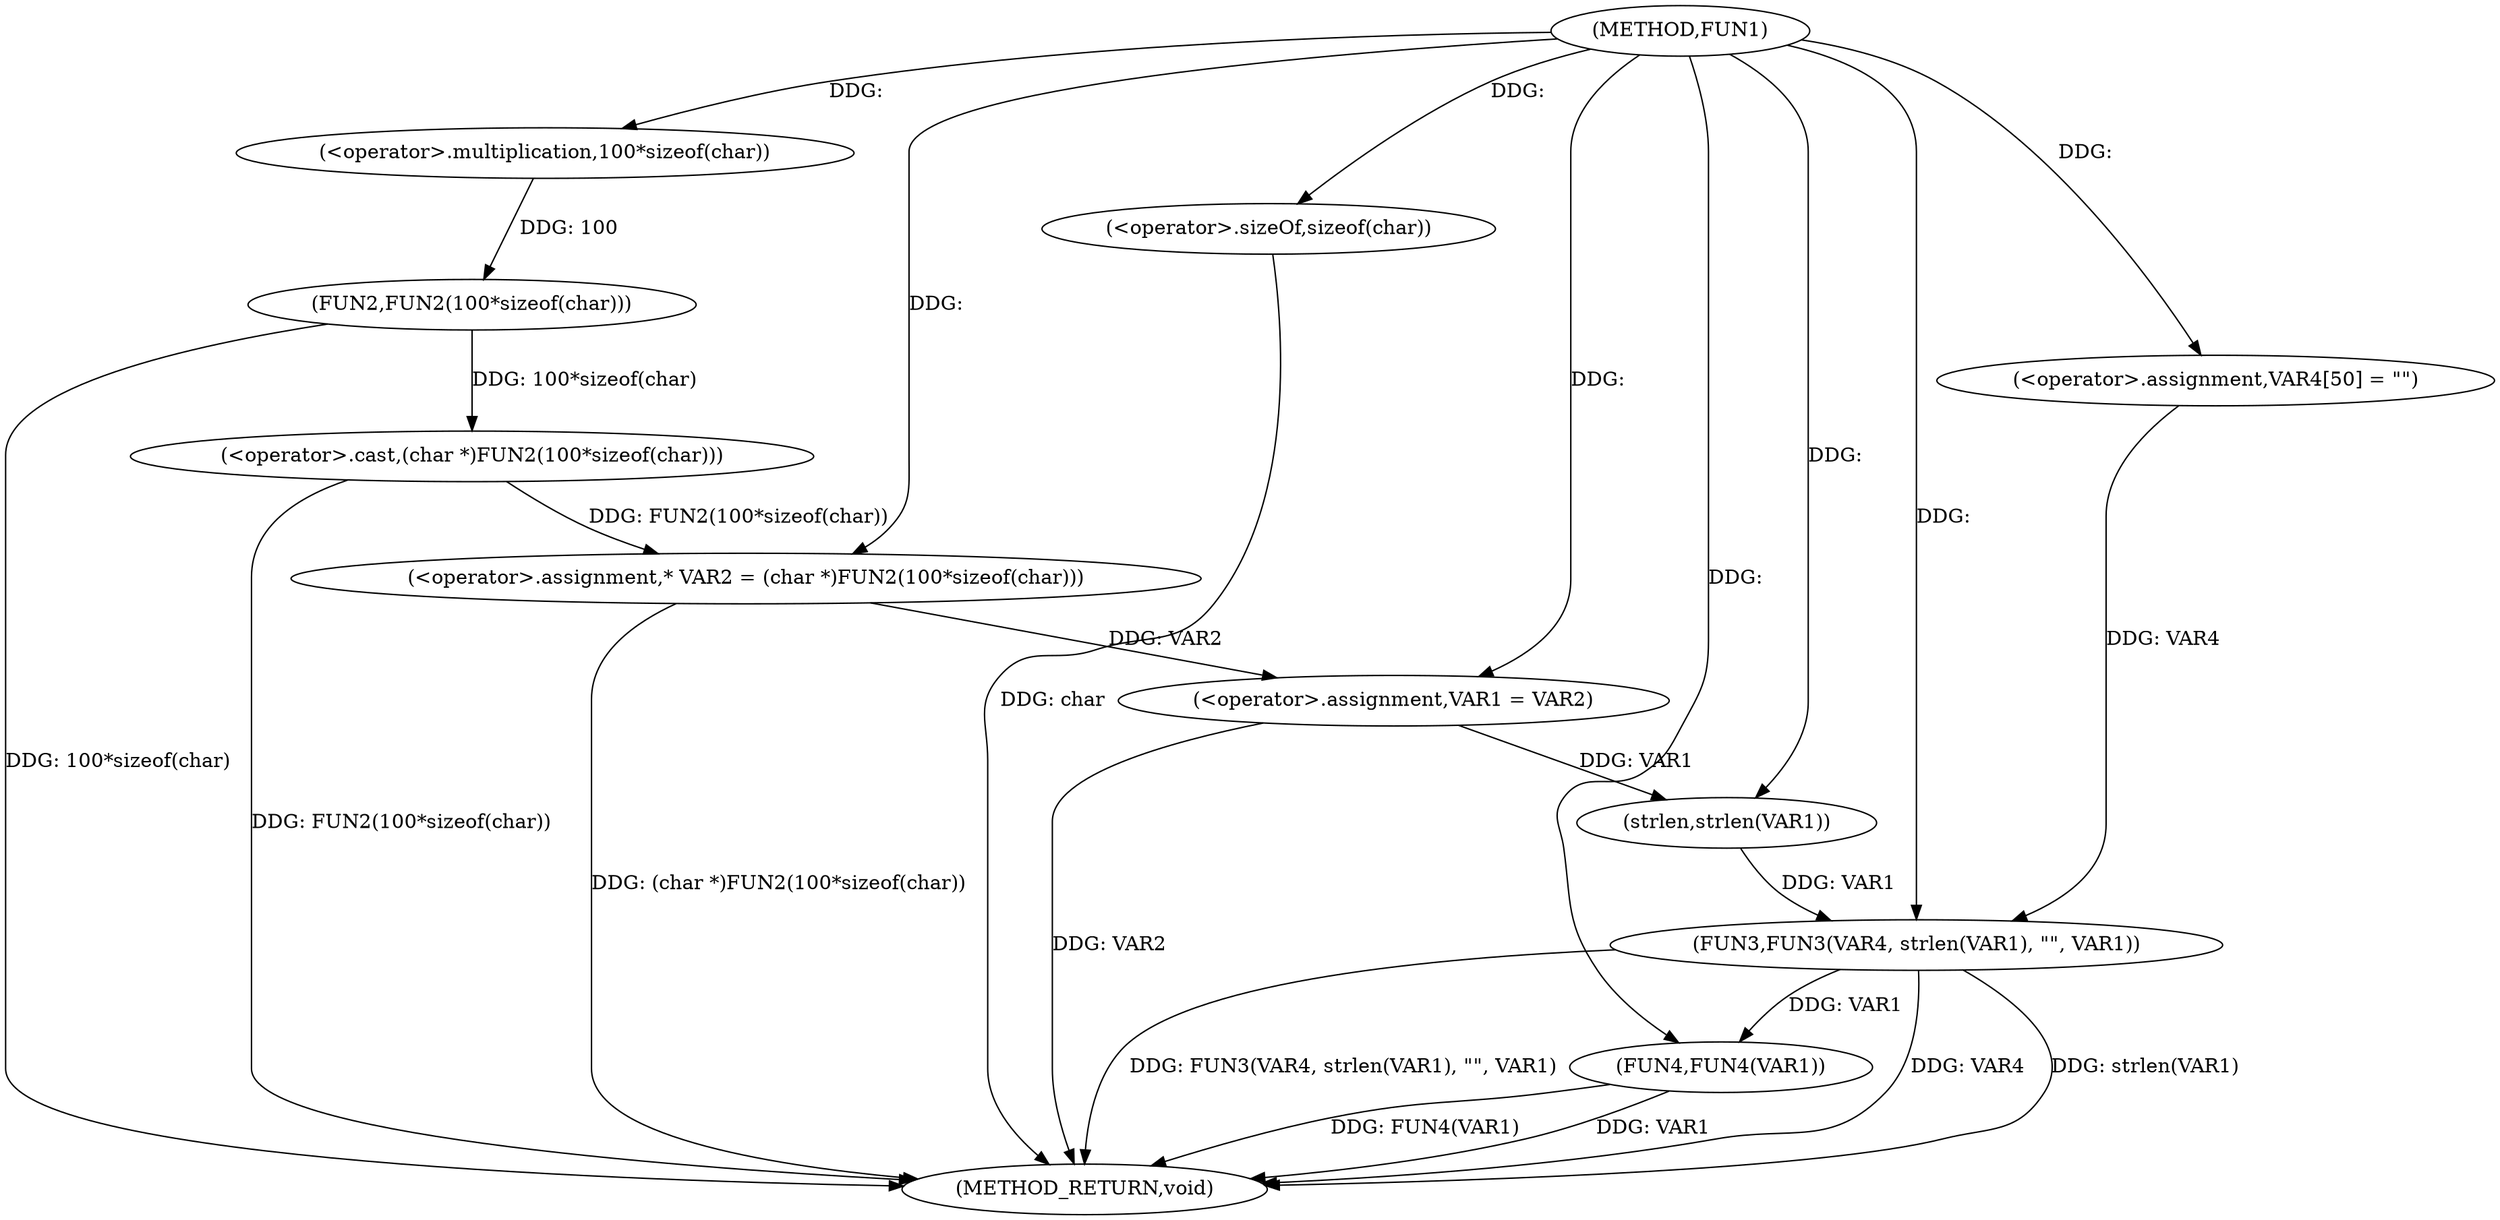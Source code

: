 digraph FUN1 {  
"1000100" [label = "(METHOD,FUN1)" ]
"1000131" [label = "(METHOD_RETURN,void)" ]
"1000104" [label = "(<operator>.assignment,* VAR2 = (char *)FUN2(100*sizeof(char)))" ]
"1000106" [label = "(<operator>.cast,(char *)FUN2(100*sizeof(char)))" ]
"1000108" [label = "(FUN2,FUN2(100*sizeof(char)))" ]
"1000109" [label = "(<operator>.multiplication,100*sizeof(char))" ]
"1000111" [label = "(<operator>.sizeOf,sizeof(char))" ]
"1000113" [label = "(<operator>.assignment,VAR1 = VAR2)" ]
"1000120" [label = "(<operator>.assignment,VAR4[50] = \"\")" ]
"1000123" [label = "(FUN3,FUN3(VAR4, strlen(VAR1), \"\", VAR1))" ]
"1000125" [label = "(strlen,strlen(VAR1))" ]
"1000129" [label = "(FUN4,FUN4(VAR1))" ]
  "1000129" -> "1000131"  [ label = "DDG: VAR1"] 
  "1000123" -> "1000131"  [ label = "DDG: strlen(VAR1)"] 
  "1000106" -> "1000131"  [ label = "DDG: FUN2(100*sizeof(char))"] 
  "1000123" -> "1000131"  [ label = "DDG: FUN3(VAR4, strlen(VAR1), \"\", VAR1)"] 
  "1000129" -> "1000131"  [ label = "DDG: FUN4(VAR1)"] 
  "1000113" -> "1000131"  [ label = "DDG: VAR2"] 
  "1000111" -> "1000131"  [ label = "DDG: char"] 
  "1000123" -> "1000131"  [ label = "DDG: VAR4"] 
  "1000104" -> "1000131"  [ label = "DDG: (char *)FUN2(100*sizeof(char))"] 
  "1000108" -> "1000131"  [ label = "DDG: 100*sizeof(char)"] 
  "1000106" -> "1000104"  [ label = "DDG: FUN2(100*sizeof(char))"] 
  "1000100" -> "1000104"  [ label = "DDG: "] 
  "1000108" -> "1000106"  [ label = "DDG: 100*sizeof(char)"] 
  "1000109" -> "1000108"  [ label = "DDG: 100"] 
  "1000100" -> "1000109"  [ label = "DDG: "] 
  "1000100" -> "1000111"  [ label = "DDG: "] 
  "1000104" -> "1000113"  [ label = "DDG: VAR2"] 
  "1000100" -> "1000113"  [ label = "DDG: "] 
  "1000100" -> "1000120"  [ label = "DDG: "] 
  "1000120" -> "1000123"  [ label = "DDG: VAR4"] 
  "1000100" -> "1000123"  [ label = "DDG: "] 
  "1000125" -> "1000123"  [ label = "DDG: VAR1"] 
  "1000113" -> "1000125"  [ label = "DDG: VAR1"] 
  "1000100" -> "1000125"  [ label = "DDG: "] 
  "1000123" -> "1000129"  [ label = "DDG: VAR1"] 
  "1000100" -> "1000129"  [ label = "DDG: "] 
}

